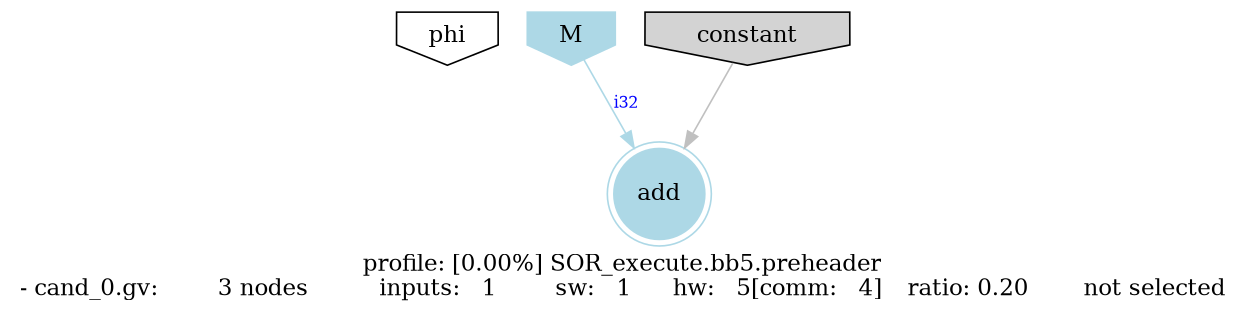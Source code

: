 digraph G {
size = "8.3,11.7"; //a4 size
label = "profile: [0.00%] SOR_execute.bb5.preheader\n- cand_0.gv: 	   3 nodes 	 inputs:   1 	 sw:   1 	 hw:   5[comm:   4] 	 ratio: 0.20 	 not selected"
node_0 [ label = "phi" shape = "invhouse" rank = "source"];
node_1 [ label = "add" shape = "doublecircle" rank = "sink" style = "filled" color = "lightblue" ];
node_2 [ label = "M" shape = "invhouse" rank = "source" style = "filled" color = "lightblue" ];
node_3 [ label = "constant" shape = "diamond" shape = "invhouse" rank = "source" style = "filled"                    bgcolor = "lightblue" ];
node_2 -> node_1 [ fontsize = 10 label = "i32"  fontcolor = "blue" color = "lightblue"  ];
node_3 -> node_1 [ fontsize = 10 label = "sw: 0\ni32"  color = "gray" label = "" ];


/* Additional source nodes */
}
